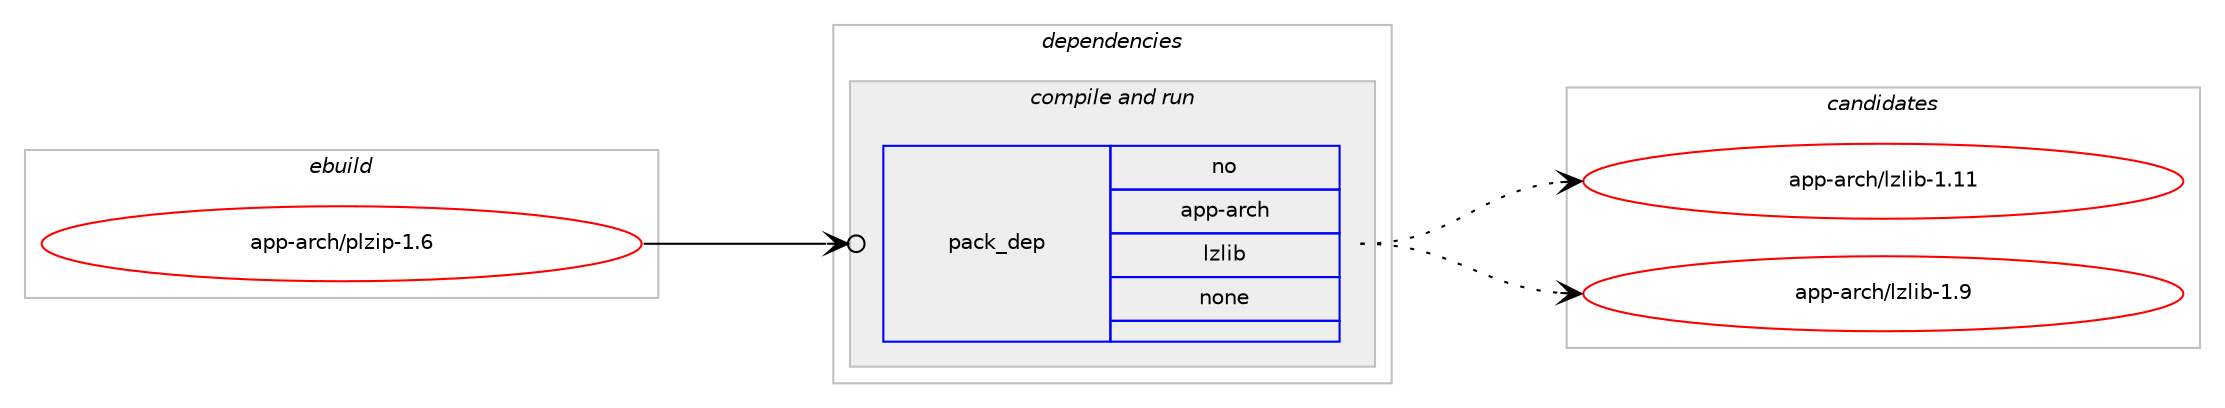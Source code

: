 digraph prolog {

# *************
# Graph options
# *************

newrank=true;
concentrate=true;
compound=true;
graph [rankdir=LR,fontname=Helvetica,fontsize=10,ranksep=1.5];#, ranksep=2.5, nodesep=0.2];
edge  [arrowhead=vee];
node  [fontname=Helvetica,fontsize=10];

# **********
# The ebuild
# **********

subgraph cluster_leftcol {
color=gray;
rank=same;
label=<<i>ebuild</i>>;
id [label="app-arch/plzip-1.6", color=red, width=4, href="../app-arch/plzip-1.6.svg"];
}

# ****************
# The dependencies
# ****************

subgraph cluster_midcol {
color=gray;
label=<<i>dependencies</i>>;
subgraph cluster_compile {
fillcolor="#eeeeee";
style=filled;
label=<<i>compile</i>>;
}
subgraph cluster_compileandrun {
fillcolor="#eeeeee";
style=filled;
label=<<i>compile and run</i>>;
subgraph pack351531 {
dependency472858 [label=<<TABLE BORDER="0" CELLBORDER="1" CELLSPACING="0" CELLPADDING="4" WIDTH="220"><TR><TD ROWSPAN="6" CELLPADDING="30">pack_dep</TD></TR><TR><TD WIDTH="110">no</TD></TR><TR><TD>app-arch</TD></TR><TR><TD>lzlib</TD></TR><TR><TD>none</TD></TR><TR><TD></TD></TR></TABLE>>, shape=none, color=blue];
}
id:e -> dependency472858:w [weight=20,style="solid",arrowhead="odotvee"];
}
subgraph cluster_run {
fillcolor="#eeeeee";
style=filled;
label=<<i>run</i>>;
}
}

# **************
# The candidates
# **************

subgraph cluster_choices {
rank=same;
color=gray;
label=<<i>candidates</i>>;

subgraph choice351531 {
color=black;
nodesep=1;
choice9711211245971149910447108122108105984549464949 [label="app-arch/lzlib-1.11", color=red, width=4,href="../app-arch/lzlib-1.11.svg"];
choice97112112459711499104471081221081059845494657 [label="app-arch/lzlib-1.9", color=red, width=4,href="../app-arch/lzlib-1.9.svg"];
dependency472858:e -> choice9711211245971149910447108122108105984549464949:w [style=dotted,weight="100"];
dependency472858:e -> choice97112112459711499104471081221081059845494657:w [style=dotted,weight="100"];
}
}

}
